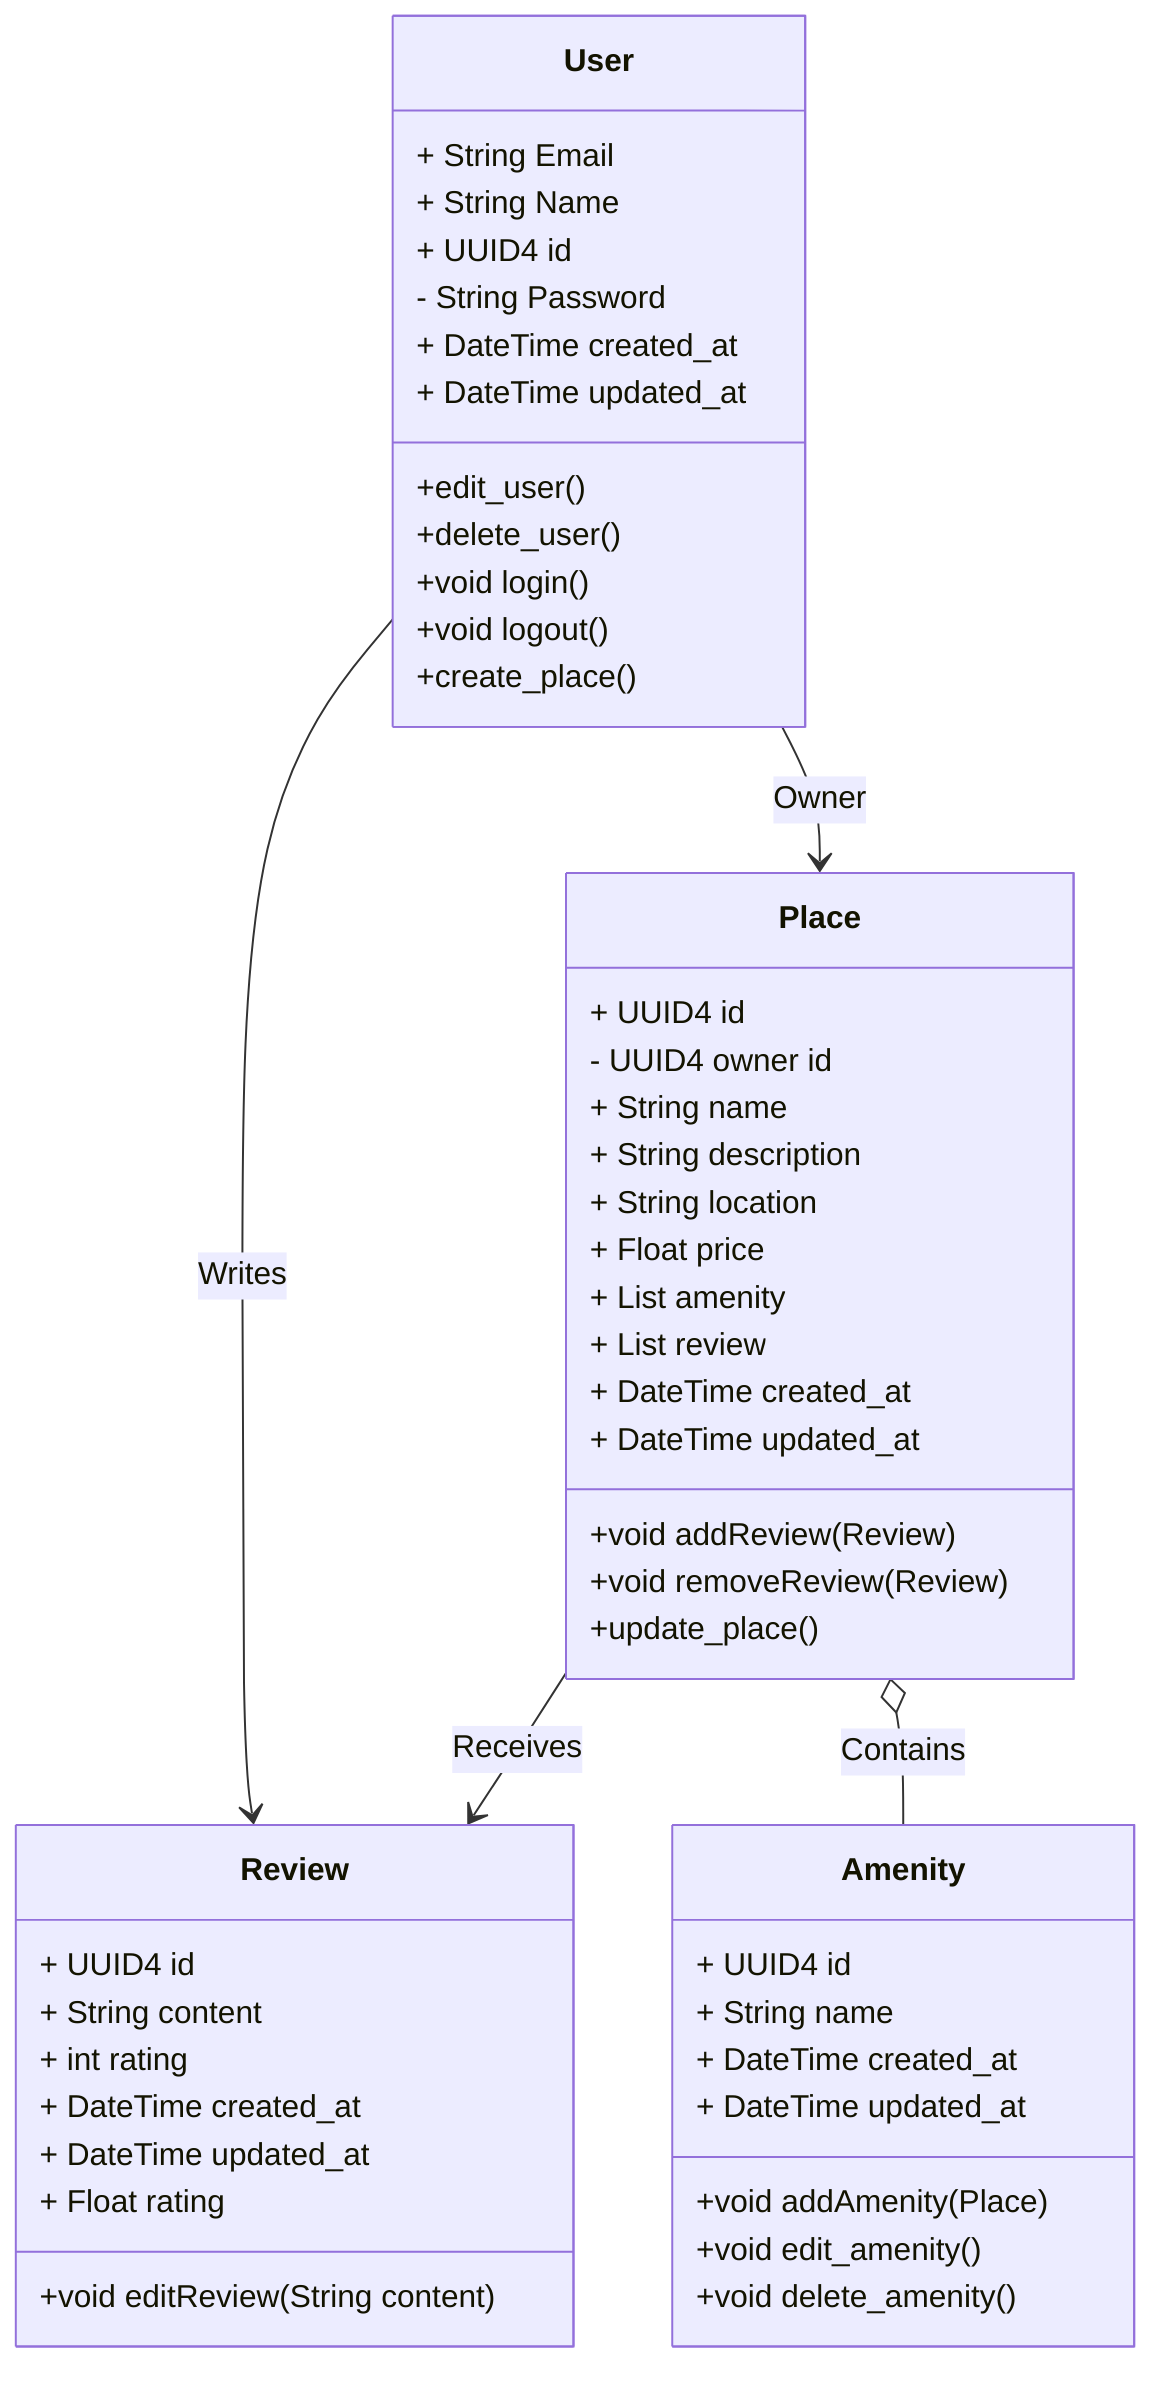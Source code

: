 classDiagram
class User {
    + String Email
    + String Name
    + UUID4 id
    - String Password
    + DateTime created_at
    + DateTime updated_at
    +edit_user()
    +delete_user()
    +void login()
    +void logout ()
    +create_place()
}

class Review {
    + UUID4 id
    + String content
    + int rating
    + DateTime created_at
    + DateTime updated_at
    + Float rating
    +void editReview(String content)
}

class Place {
    + UUID4 id
    - UUID4 owner id
    + String name
    + String description
    + String location
    + Float price
    + List amenity
    + List review
    + DateTime created_at
    + DateTime updated_at
    +void addReview(Review)
    +void removeReview(Review)
    +update_place()
}

class Amenity {
    + UUID4 id
    + String name
    + DateTime created_at
    + DateTime updated_at
    +void addAmenity(Place)
    +void edit_amenity()
    +void delete_amenity()
}

Place o-- Amenity : Contains
Place --> Review : Receives
User --> Review : Writes
User --> Place : Owner